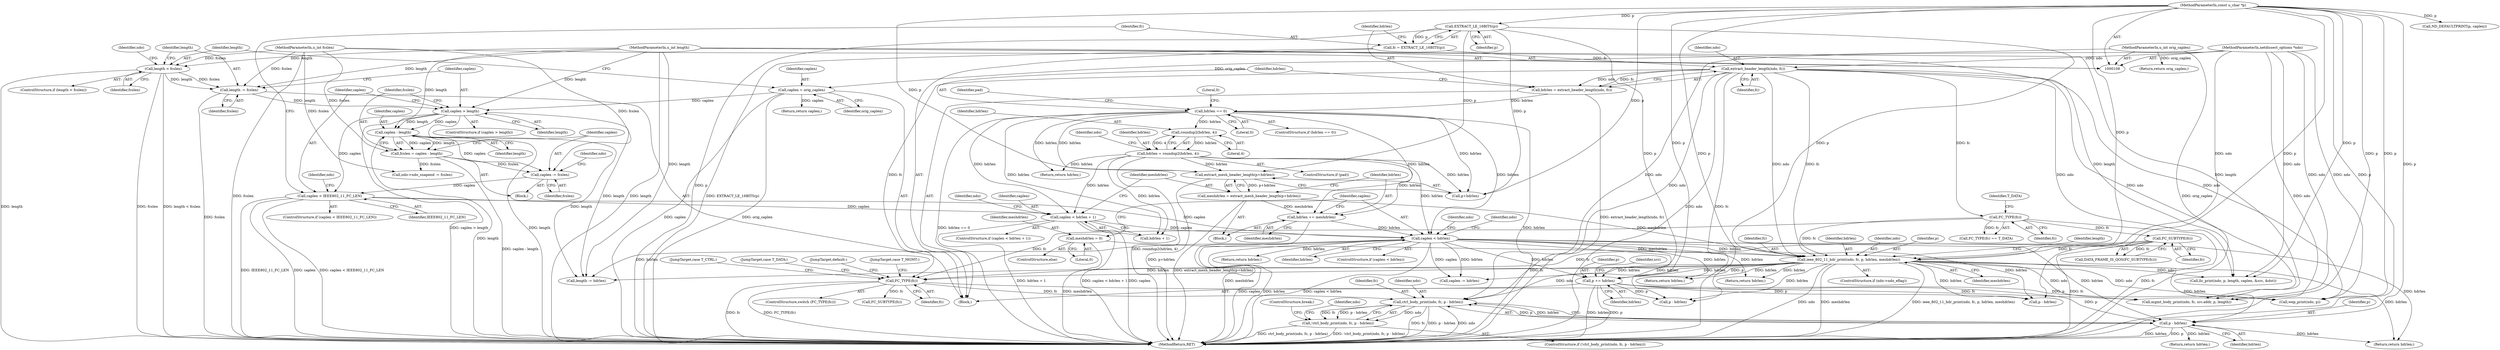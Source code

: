 digraph "0_tcpdump_4846b3c5d0a850e860baf4f07340495d29837d09@pointer" {
"1000320" [label="(Call,ctrl_body_print(ndo, fc, p - hdrlen))"];
"1000179" [label="(Call,extract_header_length(ndo, fc))"];
"1000109" [label="(MethodParameterIn,netdissect_options *ndo)"];
"1000173" [label="(Call,fc = EXTRACT_LE_16BITS(p))"];
"1000175" [label="(Call,EXTRACT_LE_16BITS(p))"];
"1000110" [label="(MethodParameterIn,const u_char *p)"];
"1000255" [label="(Call,ieee_802_11_hdr_print(ndo, fc, p, hdrlen, meshdrlen))"];
"1000207" [label="(Call,FC_SUBTYPE(fc))"];
"1000203" [label="(Call,FC_TYPE(fc))"];
"1000239" [label="(Call,caplen < hdrlen)"];
"1000211" [label="(Call,caplen < hdrlen + 1)"];
"1000161" [label="(Call,caplen < IEEE802_11_FC_LEN)"];
"1000143" [label="(Call,caplen > length)"];
"1000123" [label="(Call,caplen = orig_caplen)"];
"1000112" [label="(MethodParameterIn,u_int orig_caplen)"];
"1000139" [label="(Call,length -= fcslen)"];
"1000127" [label="(Call,length < fcslen)"];
"1000111" [label="(MethodParameterIn,u_int length)"];
"1000114" [label="(MethodParameterIn,u_int fcslen)"];
"1000152" [label="(Call,caplen -= fcslen)"];
"1000147" [label="(Call,fcslen = caplen - length)"];
"1000149" [label="(Call,caplen - length)"];
"1000183" [label="(Call,hdrlen == 0)"];
"1000177" [label="(Call,hdrlen = extract_header_length(ndo, fc))"];
"1000191" [label="(Call,hdrlen = roundup2(hdrlen, 4))"];
"1000193" [label="(Call,roundup2(hdrlen, 4))"];
"1000231" [label="(Call,hdrlen += meshdrlen)"];
"1000225" [label="(Call,meshdrlen = extract_mesh_header_length(p+hdrlen))"];
"1000227" [label="(Call,extract_mesh_header_length(p+hdrlen))"];
"1000235" [label="(Call,meshdrlen = 0)"];
"1000281" [label="(Call,FC_TYPE(fc))"];
"1000323" [label="(Call,p - hdrlen)"];
"1000267" [label="(Call,p += hdrlen)"];
"1000319" [label="(Call,!ctrl_body_print(ndo, fc, p - hdrlen))"];
"1000219" [label="(Identifier,ndo)"];
"1000150" [label="(Identifier,caplen)"];
"1000249" [label="(Return,return hdrlen;)"];
"1000163" [label="(Identifier,IEEE802_11_FC_LEN)"];
"1000245" [label="(Identifier,ndo)"];
"1000191" [label="(Call,hdrlen = roundup2(hdrlen, 4))"];
"1000272" [label="(Identifier,src)"];
"1000161" [label="(Call,caplen < IEEE802_11_FC_LEN)"];
"1000257" [label="(Identifier,fc)"];
"1000320" [label="(Call,ctrl_body_print(ndo, fc, p - hdrlen))"];
"1000213" [label="(Call,hdrlen + 1)"];
"1000280" [label="(ControlStructure,switch (FC_TYPE(fc)))"];
"1000176" [label="(Identifier,p)"];
"1000199" [label="(Identifier,ndo)"];
"1000232" [label="(Identifier,hdrlen)"];
"1000179" [label="(Call,extract_header_length(ndo, fc))"];
"1000192" [label="(Identifier,hdrlen)"];
"1000125" [label="(Identifier,orig_caplen)"];
"1000143" [label="(Call,caplen > length)"];
"1000281" [label="(Call,FC_TYPE(fc))"];
"1000154" [label="(Identifier,fcslen)"];
"1000239" [label="(Call,caplen < hdrlen)"];
"1000282" [label="(Identifier,fc)"];
"1000369" [label="(Call,p - hdrlen)"];
"1000147" [label="(Call,fcslen = caplen - length)"];
"1000183" [label="(Call,hdrlen == 0)"];
"1000212" [label="(Identifier,caplen)"];
"1000228" [label="(Call,p+hdrlen)"];
"1000123" [label="(Call,caplen = orig_caplen)"];
"1000185" [label="(Literal,0)"];
"1000382" [label="(Call,llc_print(ndo, p, length, caplen, &src, &dst))"];
"1000261" [label="(Call,length -= hdrlen)"];
"1000142" [label="(ControlStructure,if (caplen > length))"];
"1000127" [label="(Call,length < fcslen)"];
"1000177" [label="(Call,hdrlen = extract_header_length(ndo, fc))"];
"1000286" [label="(Call,p - hdrlen)"];
"1000203" [label="(Call,FC_TYPE(fc))"];
"1000211" [label="(Call,caplen < hdrlen + 1)"];
"1000148" [label="(Identifier,fcslen)"];
"1000339" [label="(Call,FC_SUBTYPE(fc))"];
"1000236" [label="(Identifier,meshdrlen)"];
"1000140" [label="(Identifier,length)"];
"1000299" [label="(Call,mgmt_body_print(ndo, fc, src.addr, p, length))"];
"1000167" [label="(Identifier,ndo)"];
"1000205" [label="(Identifier,T_DATA)"];
"1000329" [label="(Identifier,ndo)"];
"1000318" [label="(ControlStructure,if (!ctrl_body_print(ndo, fc, p - hdrlen)))"];
"1000174" [label="(Identifier,fc)"];
"1000412" [label="(JumpTarget,default:)"];
"1000149" [label="(Call,caplen - length)"];
"1000363" [label="(Return,return hdrlen;)"];
"1000323" [label="(Call,p - hdrlen)"];
"1000260" [label="(Identifier,meshdrlen)"];
"1000184" [label="(Identifier,hdrlen)"];
"1000190" [label="(Identifier,pad)"];
"1000182" [label="(ControlStructure,if (hdrlen == 0))"];
"1000141" [label="(Identifier,fcslen)"];
"1000233" [label="(Identifier,meshdrlen)"];
"1000284" [label="(JumpTarget,case T_MGMT:)"];
"1000151" [label="(Identifier,length)"];
"1000126" [label="(ControlStructure,if (length < fcslen))"];
"1000259" [label="(Identifier,hdrlen)"];
"1000139" [label="(Call,length -= fcslen)"];
"1000207" [label="(Call,FC_SUBTYPE(fc))"];
"1000235" [label="(Call,meshdrlen = 0)"];
"1000237" [label="(Literal,0)"];
"1000267" [label="(Call,p += hdrlen)"];
"1000333" [label="(Return,return hdrlen;)"];
"1000231" [label="(Call,hdrlen += meshdrlen)"];
"1000251" [label="(ControlStructure,if (ndo->ndo_eflag))"];
"1000160" [label="(ControlStructure,if (caplen < IEEE802_11_FC_LEN))"];
"1000240" [label="(Identifier,caplen)"];
"1000268" [label="(Identifier,p)"];
"1000324" [label="(Identifier,p)"];
"1000157" [label="(Identifier,ndo)"];
"1000401" [label="(Call,ND_DEFAULTPRINT(p, caplen))"];
"1000129" [label="(Identifier,fcslen)"];
"1000128" [label="(Identifier,length)"];
"1000111" [label="(MethodParameterIn,u_int length)"];
"1000225" [label="(Call,meshdrlen = extract_mesh_header_length(p+hdrlen))"];
"1000115" [label="(Block,)"];
"1000317" [label="(JumpTarget,case T_CTRL:)"];
"1000189" [label="(ControlStructure,if (pad))"];
"1000109" [label="(MethodParameterIn,netdissect_options *ndo)"];
"1000256" [label="(Identifier,ndo)"];
"1000209" [label="(Block,)"];
"1000188" [label="(Literal,0)"];
"1000181" [label="(Identifier,fc)"];
"1000264" [label="(Call,caplen -= hdrlen)"];
"1000322" [label="(Identifier,fc)"];
"1000206" [label="(Call,DATA_FRAME_IS_QOS(FC_SUBTYPE(fc)))"];
"1000110" [label="(MethodParameterIn,const u_char *p)"];
"1000195" [label="(Literal,4)"];
"1000112" [label="(MethodParameterIn,u_int orig_caplen)"];
"1000153" [label="(Identifier,caplen)"];
"1000325" [label="(Identifier,hdrlen)"];
"1000180" [label="(Identifier,ndo)"];
"1000223" [label="(Return,return hdrlen;)"];
"1000253" [label="(Identifier,ndo)"];
"1000144" [label="(Identifier,caplen)"];
"1000137" [label="(Return,return caplen;)"];
"1000234" [label="(ControlStructure,else)"];
"1000124" [label="(Identifier,caplen)"];
"1000202" [label="(Call,FC_TYPE(fc) == T_DATA)"];
"1000269" [label="(Identifier,hdrlen)"];
"1000146" [label="(Block,)"];
"1000175" [label="(Call,EXTRACT_LE_16BITS(p))"];
"1000162" [label="(Identifier,caplen)"];
"1000155" [label="(Call,ndo->ndo_snapend -= fcslen)"];
"1000194" [label="(Identifier,hdrlen)"];
"1000416" [label="(MethodReturn,RET)"];
"1000204" [label="(Identifier,fc)"];
"1000262" [label="(Identifier,length)"];
"1000210" [label="(ControlStructure,if (caplen < hdrlen + 1))"];
"1000258" [label="(Identifier,p)"];
"1000133" [label="(Identifier,ndo)"];
"1000178" [label="(Identifier,hdrlen)"];
"1000341" [label="(Return,return hdrlen;)"];
"1000173" [label="(Call,fc = EXTRACT_LE_16BITS(p))"];
"1000241" [label="(Identifier,hdrlen)"];
"1000208" [label="(Identifier,fc)"];
"1000114" [label="(MethodParameterIn,u_int fcslen)"];
"1000238" [label="(ControlStructure,if (caplen < hdrlen))"];
"1000227" [label="(Call,extract_mesh_header_length(p+hdrlen))"];
"1000335" [label="(ControlStructure,break;)"];
"1000145" [label="(Identifier,length)"];
"1000193" [label="(Call,roundup2(hdrlen, 4))"];
"1000414" [label="(Return,return hdrlen;)"];
"1000321" [label="(Identifier,ndo)"];
"1000319" [label="(Call,!ctrl_body_print(ndo, fc, p - hdrlen))"];
"1000152" [label="(Call,caplen -= fcslen)"];
"1000353" [label="(Call,wep_print(ndo, p))"];
"1000336" [label="(JumpTarget,case T_DATA:)"];
"1000226" [label="(Identifier,meshdrlen)"];
"1000171" [label="(Return,return orig_caplen;)"];
"1000255" [label="(Call,ieee_802_11_hdr_print(ndo, fc, p, hdrlen, meshdrlen))"];
"1000320" -> "1000319"  [label="AST: "];
"1000320" -> "1000323"  [label="CFG: "];
"1000321" -> "1000320"  [label="AST: "];
"1000322" -> "1000320"  [label="AST: "];
"1000323" -> "1000320"  [label="AST: "];
"1000319" -> "1000320"  [label="CFG: "];
"1000320" -> "1000416"  [label="DDG: fc"];
"1000320" -> "1000416"  [label="DDG: p - hdrlen"];
"1000320" -> "1000416"  [label="DDG: ndo"];
"1000320" -> "1000319"  [label="DDG: ndo"];
"1000320" -> "1000319"  [label="DDG: fc"];
"1000320" -> "1000319"  [label="DDG: p - hdrlen"];
"1000179" -> "1000320"  [label="DDG: ndo"];
"1000255" -> "1000320"  [label="DDG: ndo"];
"1000109" -> "1000320"  [label="DDG: ndo"];
"1000281" -> "1000320"  [label="DDG: fc"];
"1000323" -> "1000320"  [label="DDG: p"];
"1000323" -> "1000320"  [label="DDG: hdrlen"];
"1000179" -> "1000177"  [label="AST: "];
"1000179" -> "1000181"  [label="CFG: "];
"1000180" -> "1000179"  [label="AST: "];
"1000181" -> "1000179"  [label="AST: "];
"1000177" -> "1000179"  [label="CFG: "];
"1000179" -> "1000416"  [label="DDG: fc"];
"1000179" -> "1000416"  [label="DDG: ndo"];
"1000179" -> "1000177"  [label="DDG: ndo"];
"1000179" -> "1000177"  [label="DDG: fc"];
"1000109" -> "1000179"  [label="DDG: ndo"];
"1000173" -> "1000179"  [label="DDG: fc"];
"1000179" -> "1000203"  [label="DDG: fc"];
"1000179" -> "1000255"  [label="DDG: ndo"];
"1000179" -> "1000255"  [label="DDG: fc"];
"1000179" -> "1000281"  [label="DDG: fc"];
"1000179" -> "1000299"  [label="DDG: ndo"];
"1000179" -> "1000353"  [label="DDG: ndo"];
"1000179" -> "1000382"  [label="DDG: ndo"];
"1000109" -> "1000108"  [label="AST: "];
"1000109" -> "1000416"  [label="DDG: ndo"];
"1000109" -> "1000255"  [label="DDG: ndo"];
"1000109" -> "1000299"  [label="DDG: ndo"];
"1000109" -> "1000353"  [label="DDG: ndo"];
"1000109" -> "1000382"  [label="DDG: ndo"];
"1000173" -> "1000115"  [label="AST: "];
"1000173" -> "1000175"  [label="CFG: "];
"1000174" -> "1000173"  [label="AST: "];
"1000175" -> "1000173"  [label="AST: "];
"1000178" -> "1000173"  [label="CFG: "];
"1000173" -> "1000416"  [label="DDG: EXTRACT_LE_16BITS(p)"];
"1000175" -> "1000173"  [label="DDG: p"];
"1000175" -> "1000176"  [label="CFG: "];
"1000176" -> "1000175"  [label="AST: "];
"1000175" -> "1000416"  [label="DDG: p"];
"1000110" -> "1000175"  [label="DDG: p"];
"1000175" -> "1000227"  [label="DDG: p"];
"1000175" -> "1000228"  [label="DDG: p"];
"1000175" -> "1000255"  [label="DDG: p"];
"1000175" -> "1000267"  [label="DDG: p"];
"1000110" -> "1000108"  [label="AST: "];
"1000110" -> "1000416"  [label="DDG: p"];
"1000110" -> "1000227"  [label="DDG: p"];
"1000110" -> "1000228"  [label="DDG: p"];
"1000110" -> "1000255"  [label="DDG: p"];
"1000110" -> "1000267"  [label="DDG: p"];
"1000110" -> "1000286"  [label="DDG: p"];
"1000110" -> "1000299"  [label="DDG: p"];
"1000110" -> "1000323"  [label="DDG: p"];
"1000110" -> "1000353"  [label="DDG: p"];
"1000110" -> "1000369"  [label="DDG: p"];
"1000110" -> "1000382"  [label="DDG: p"];
"1000110" -> "1000401"  [label="DDG: p"];
"1000255" -> "1000251"  [label="AST: "];
"1000255" -> "1000260"  [label="CFG: "];
"1000256" -> "1000255"  [label="AST: "];
"1000257" -> "1000255"  [label="AST: "];
"1000258" -> "1000255"  [label="AST: "];
"1000259" -> "1000255"  [label="AST: "];
"1000260" -> "1000255"  [label="AST: "];
"1000262" -> "1000255"  [label="CFG: "];
"1000255" -> "1000416"  [label="DDG: meshdrlen"];
"1000255" -> "1000416"  [label="DDG: ieee_802_11_hdr_print(ndo, fc, p, hdrlen, meshdrlen)"];
"1000255" -> "1000416"  [label="DDG: ndo"];
"1000207" -> "1000255"  [label="DDG: fc"];
"1000203" -> "1000255"  [label="DDG: fc"];
"1000239" -> "1000255"  [label="DDG: hdrlen"];
"1000235" -> "1000255"  [label="DDG: meshdrlen"];
"1000225" -> "1000255"  [label="DDG: meshdrlen"];
"1000255" -> "1000261"  [label="DDG: hdrlen"];
"1000255" -> "1000264"  [label="DDG: hdrlen"];
"1000255" -> "1000267"  [label="DDG: hdrlen"];
"1000255" -> "1000267"  [label="DDG: p"];
"1000255" -> "1000281"  [label="DDG: fc"];
"1000255" -> "1000286"  [label="DDG: hdrlen"];
"1000255" -> "1000299"  [label="DDG: ndo"];
"1000255" -> "1000323"  [label="DDG: hdrlen"];
"1000255" -> "1000341"  [label="DDG: hdrlen"];
"1000255" -> "1000353"  [label="DDG: ndo"];
"1000255" -> "1000363"  [label="DDG: hdrlen"];
"1000255" -> "1000369"  [label="DDG: hdrlen"];
"1000255" -> "1000382"  [label="DDG: ndo"];
"1000255" -> "1000414"  [label="DDG: hdrlen"];
"1000207" -> "1000206"  [label="AST: "];
"1000207" -> "1000208"  [label="CFG: "];
"1000208" -> "1000207"  [label="AST: "];
"1000206" -> "1000207"  [label="CFG: "];
"1000207" -> "1000416"  [label="DDG: fc"];
"1000207" -> "1000206"  [label="DDG: fc"];
"1000203" -> "1000207"  [label="DDG: fc"];
"1000207" -> "1000281"  [label="DDG: fc"];
"1000203" -> "1000202"  [label="AST: "];
"1000203" -> "1000204"  [label="CFG: "];
"1000204" -> "1000203"  [label="AST: "];
"1000205" -> "1000203"  [label="CFG: "];
"1000203" -> "1000416"  [label="DDG: fc"];
"1000203" -> "1000202"  [label="DDG: fc"];
"1000203" -> "1000281"  [label="DDG: fc"];
"1000239" -> "1000238"  [label="AST: "];
"1000239" -> "1000241"  [label="CFG: "];
"1000240" -> "1000239"  [label="AST: "];
"1000241" -> "1000239"  [label="AST: "];
"1000245" -> "1000239"  [label="CFG: "];
"1000253" -> "1000239"  [label="CFG: "];
"1000239" -> "1000416"  [label="DDG: caplen < hdrlen"];
"1000239" -> "1000416"  [label="DDG: caplen"];
"1000239" -> "1000416"  [label="DDG: hdrlen"];
"1000211" -> "1000239"  [label="DDG: caplen"];
"1000161" -> "1000239"  [label="DDG: caplen"];
"1000183" -> "1000239"  [label="DDG: hdrlen"];
"1000231" -> "1000239"  [label="DDG: hdrlen"];
"1000191" -> "1000239"  [label="DDG: hdrlen"];
"1000239" -> "1000249"  [label="DDG: hdrlen"];
"1000239" -> "1000261"  [label="DDG: hdrlen"];
"1000239" -> "1000264"  [label="DDG: hdrlen"];
"1000239" -> "1000264"  [label="DDG: caplen"];
"1000239" -> "1000267"  [label="DDG: hdrlen"];
"1000239" -> "1000286"  [label="DDG: hdrlen"];
"1000239" -> "1000323"  [label="DDG: hdrlen"];
"1000239" -> "1000341"  [label="DDG: hdrlen"];
"1000239" -> "1000363"  [label="DDG: hdrlen"];
"1000239" -> "1000369"  [label="DDG: hdrlen"];
"1000239" -> "1000414"  [label="DDG: hdrlen"];
"1000211" -> "1000210"  [label="AST: "];
"1000211" -> "1000213"  [label="CFG: "];
"1000212" -> "1000211"  [label="AST: "];
"1000213" -> "1000211"  [label="AST: "];
"1000219" -> "1000211"  [label="CFG: "];
"1000226" -> "1000211"  [label="CFG: "];
"1000211" -> "1000416"  [label="DDG: caplen"];
"1000211" -> "1000416"  [label="DDG: hdrlen + 1"];
"1000211" -> "1000416"  [label="DDG: caplen < hdrlen + 1"];
"1000161" -> "1000211"  [label="DDG: caplen"];
"1000183" -> "1000211"  [label="DDG: hdrlen"];
"1000191" -> "1000211"  [label="DDG: hdrlen"];
"1000161" -> "1000160"  [label="AST: "];
"1000161" -> "1000163"  [label="CFG: "];
"1000162" -> "1000161"  [label="AST: "];
"1000163" -> "1000161"  [label="AST: "];
"1000167" -> "1000161"  [label="CFG: "];
"1000174" -> "1000161"  [label="CFG: "];
"1000161" -> "1000416"  [label="DDG: IEEE802_11_FC_LEN"];
"1000161" -> "1000416"  [label="DDG: caplen"];
"1000161" -> "1000416"  [label="DDG: caplen < IEEE802_11_FC_LEN"];
"1000143" -> "1000161"  [label="DDG: caplen"];
"1000152" -> "1000161"  [label="DDG: caplen"];
"1000143" -> "1000142"  [label="AST: "];
"1000143" -> "1000145"  [label="CFG: "];
"1000144" -> "1000143"  [label="AST: "];
"1000145" -> "1000143"  [label="AST: "];
"1000148" -> "1000143"  [label="CFG: "];
"1000162" -> "1000143"  [label="CFG: "];
"1000143" -> "1000416"  [label="DDG: caplen > length"];
"1000143" -> "1000416"  [label="DDG: length"];
"1000123" -> "1000143"  [label="DDG: caplen"];
"1000139" -> "1000143"  [label="DDG: length"];
"1000111" -> "1000143"  [label="DDG: length"];
"1000143" -> "1000149"  [label="DDG: caplen"];
"1000143" -> "1000149"  [label="DDG: length"];
"1000143" -> "1000261"  [label="DDG: length"];
"1000123" -> "1000115"  [label="AST: "];
"1000123" -> "1000125"  [label="CFG: "];
"1000124" -> "1000123"  [label="AST: "];
"1000125" -> "1000123"  [label="AST: "];
"1000128" -> "1000123"  [label="CFG: "];
"1000123" -> "1000416"  [label="DDG: orig_caplen"];
"1000123" -> "1000416"  [label="DDG: caplen"];
"1000112" -> "1000123"  [label="DDG: orig_caplen"];
"1000123" -> "1000137"  [label="DDG: caplen"];
"1000112" -> "1000108"  [label="AST: "];
"1000112" -> "1000416"  [label="DDG: orig_caplen"];
"1000112" -> "1000171"  [label="DDG: orig_caplen"];
"1000139" -> "1000115"  [label="AST: "];
"1000139" -> "1000141"  [label="CFG: "];
"1000140" -> "1000139"  [label="AST: "];
"1000141" -> "1000139"  [label="AST: "];
"1000144" -> "1000139"  [label="CFG: "];
"1000139" -> "1000416"  [label="DDG: fcslen"];
"1000127" -> "1000139"  [label="DDG: fcslen"];
"1000127" -> "1000139"  [label="DDG: length"];
"1000114" -> "1000139"  [label="DDG: fcslen"];
"1000111" -> "1000139"  [label="DDG: length"];
"1000127" -> "1000126"  [label="AST: "];
"1000127" -> "1000129"  [label="CFG: "];
"1000128" -> "1000127"  [label="AST: "];
"1000129" -> "1000127"  [label="AST: "];
"1000133" -> "1000127"  [label="CFG: "];
"1000140" -> "1000127"  [label="CFG: "];
"1000127" -> "1000416"  [label="DDG: fcslen"];
"1000127" -> "1000416"  [label="DDG: length < fcslen"];
"1000127" -> "1000416"  [label="DDG: length"];
"1000111" -> "1000127"  [label="DDG: length"];
"1000114" -> "1000127"  [label="DDG: fcslen"];
"1000111" -> "1000108"  [label="AST: "];
"1000111" -> "1000416"  [label="DDG: length"];
"1000111" -> "1000149"  [label="DDG: length"];
"1000111" -> "1000261"  [label="DDG: length"];
"1000111" -> "1000299"  [label="DDG: length"];
"1000111" -> "1000382"  [label="DDG: length"];
"1000114" -> "1000108"  [label="AST: "];
"1000114" -> "1000416"  [label="DDG: fcslen"];
"1000114" -> "1000147"  [label="DDG: fcslen"];
"1000114" -> "1000152"  [label="DDG: fcslen"];
"1000114" -> "1000155"  [label="DDG: fcslen"];
"1000152" -> "1000146"  [label="AST: "];
"1000152" -> "1000154"  [label="CFG: "];
"1000153" -> "1000152"  [label="AST: "];
"1000154" -> "1000152"  [label="AST: "];
"1000157" -> "1000152"  [label="CFG: "];
"1000147" -> "1000152"  [label="DDG: fcslen"];
"1000149" -> "1000152"  [label="DDG: caplen"];
"1000147" -> "1000146"  [label="AST: "];
"1000147" -> "1000149"  [label="CFG: "];
"1000148" -> "1000147"  [label="AST: "];
"1000149" -> "1000147"  [label="AST: "];
"1000153" -> "1000147"  [label="CFG: "];
"1000147" -> "1000416"  [label="DDG: caplen - length"];
"1000149" -> "1000147"  [label="DDG: caplen"];
"1000149" -> "1000147"  [label="DDG: length"];
"1000147" -> "1000155"  [label="DDG: fcslen"];
"1000149" -> "1000151"  [label="CFG: "];
"1000150" -> "1000149"  [label="AST: "];
"1000151" -> "1000149"  [label="AST: "];
"1000149" -> "1000416"  [label="DDG: length"];
"1000149" -> "1000261"  [label="DDG: length"];
"1000183" -> "1000182"  [label="AST: "];
"1000183" -> "1000185"  [label="CFG: "];
"1000184" -> "1000183"  [label="AST: "];
"1000185" -> "1000183"  [label="AST: "];
"1000188" -> "1000183"  [label="CFG: "];
"1000190" -> "1000183"  [label="CFG: "];
"1000183" -> "1000416"  [label="DDG: hdrlen"];
"1000183" -> "1000416"  [label="DDG: hdrlen == 0"];
"1000177" -> "1000183"  [label="DDG: hdrlen"];
"1000183" -> "1000193"  [label="DDG: hdrlen"];
"1000183" -> "1000213"  [label="DDG: hdrlen"];
"1000183" -> "1000223"  [label="DDG: hdrlen"];
"1000183" -> "1000227"  [label="DDG: hdrlen"];
"1000183" -> "1000228"  [label="DDG: hdrlen"];
"1000183" -> "1000231"  [label="DDG: hdrlen"];
"1000177" -> "1000115"  [label="AST: "];
"1000178" -> "1000177"  [label="AST: "];
"1000184" -> "1000177"  [label="CFG: "];
"1000177" -> "1000416"  [label="DDG: extract_header_length(ndo, fc)"];
"1000191" -> "1000189"  [label="AST: "];
"1000191" -> "1000193"  [label="CFG: "];
"1000192" -> "1000191"  [label="AST: "];
"1000193" -> "1000191"  [label="AST: "];
"1000199" -> "1000191"  [label="CFG: "];
"1000191" -> "1000416"  [label="DDG: roundup2(hdrlen, 4)"];
"1000193" -> "1000191"  [label="DDG: hdrlen"];
"1000193" -> "1000191"  [label="DDG: 4"];
"1000191" -> "1000213"  [label="DDG: hdrlen"];
"1000191" -> "1000223"  [label="DDG: hdrlen"];
"1000191" -> "1000227"  [label="DDG: hdrlen"];
"1000191" -> "1000228"  [label="DDG: hdrlen"];
"1000191" -> "1000231"  [label="DDG: hdrlen"];
"1000193" -> "1000195"  [label="CFG: "];
"1000194" -> "1000193"  [label="AST: "];
"1000195" -> "1000193"  [label="AST: "];
"1000231" -> "1000209"  [label="AST: "];
"1000231" -> "1000233"  [label="CFG: "];
"1000232" -> "1000231"  [label="AST: "];
"1000233" -> "1000231"  [label="AST: "];
"1000240" -> "1000231"  [label="CFG: "];
"1000231" -> "1000416"  [label="DDG: meshdrlen"];
"1000225" -> "1000231"  [label="DDG: meshdrlen"];
"1000225" -> "1000209"  [label="AST: "];
"1000225" -> "1000227"  [label="CFG: "];
"1000226" -> "1000225"  [label="AST: "];
"1000227" -> "1000225"  [label="AST: "];
"1000232" -> "1000225"  [label="CFG: "];
"1000225" -> "1000416"  [label="DDG: extract_mesh_header_length(p+hdrlen)"];
"1000227" -> "1000225"  [label="DDG: p+hdrlen"];
"1000227" -> "1000228"  [label="CFG: "];
"1000228" -> "1000227"  [label="AST: "];
"1000227" -> "1000416"  [label="DDG: p+hdrlen"];
"1000235" -> "1000234"  [label="AST: "];
"1000235" -> "1000237"  [label="CFG: "];
"1000236" -> "1000235"  [label="AST: "];
"1000237" -> "1000235"  [label="AST: "];
"1000240" -> "1000235"  [label="CFG: "];
"1000235" -> "1000416"  [label="DDG: meshdrlen"];
"1000281" -> "1000280"  [label="AST: "];
"1000281" -> "1000282"  [label="CFG: "];
"1000282" -> "1000281"  [label="AST: "];
"1000284" -> "1000281"  [label="CFG: "];
"1000317" -> "1000281"  [label="CFG: "];
"1000336" -> "1000281"  [label="CFG: "];
"1000412" -> "1000281"  [label="CFG: "];
"1000281" -> "1000416"  [label="DDG: fc"];
"1000281" -> "1000416"  [label="DDG: FC_TYPE(fc)"];
"1000281" -> "1000299"  [label="DDG: fc"];
"1000281" -> "1000339"  [label="DDG: fc"];
"1000323" -> "1000325"  [label="CFG: "];
"1000324" -> "1000323"  [label="AST: "];
"1000325" -> "1000323"  [label="AST: "];
"1000323" -> "1000416"  [label="DDG: p"];
"1000323" -> "1000416"  [label="DDG: hdrlen"];
"1000267" -> "1000323"  [label="DDG: p"];
"1000323" -> "1000333"  [label="DDG: hdrlen"];
"1000323" -> "1000414"  [label="DDG: hdrlen"];
"1000267" -> "1000115"  [label="AST: "];
"1000267" -> "1000269"  [label="CFG: "];
"1000268" -> "1000267"  [label="AST: "];
"1000269" -> "1000267"  [label="AST: "];
"1000272" -> "1000267"  [label="CFG: "];
"1000267" -> "1000416"  [label="DDG: hdrlen"];
"1000267" -> "1000416"  [label="DDG: p"];
"1000267" -> "1000286"  [label="DDG: p"];
"1000267" -> "1000353"  [label="DDG: p"];
"1000267" -> "1000369"  [label="DDG: p"];
"1000319" -> "1000318"  [label="AST: "];
"1000329" -> "1000319"  [label="CFG: "];
"1000335" -> "1000319"  [label="CFG: "];
"1000319" -> "1000416"  [label="DDG: !ctrl_body_print(ndo, fc, p - hdrlen)"];
"1000319" -> "1000416"  [label="DDG: ctrl_body_print(ndo, fc, p - hdrlen)"];
}
